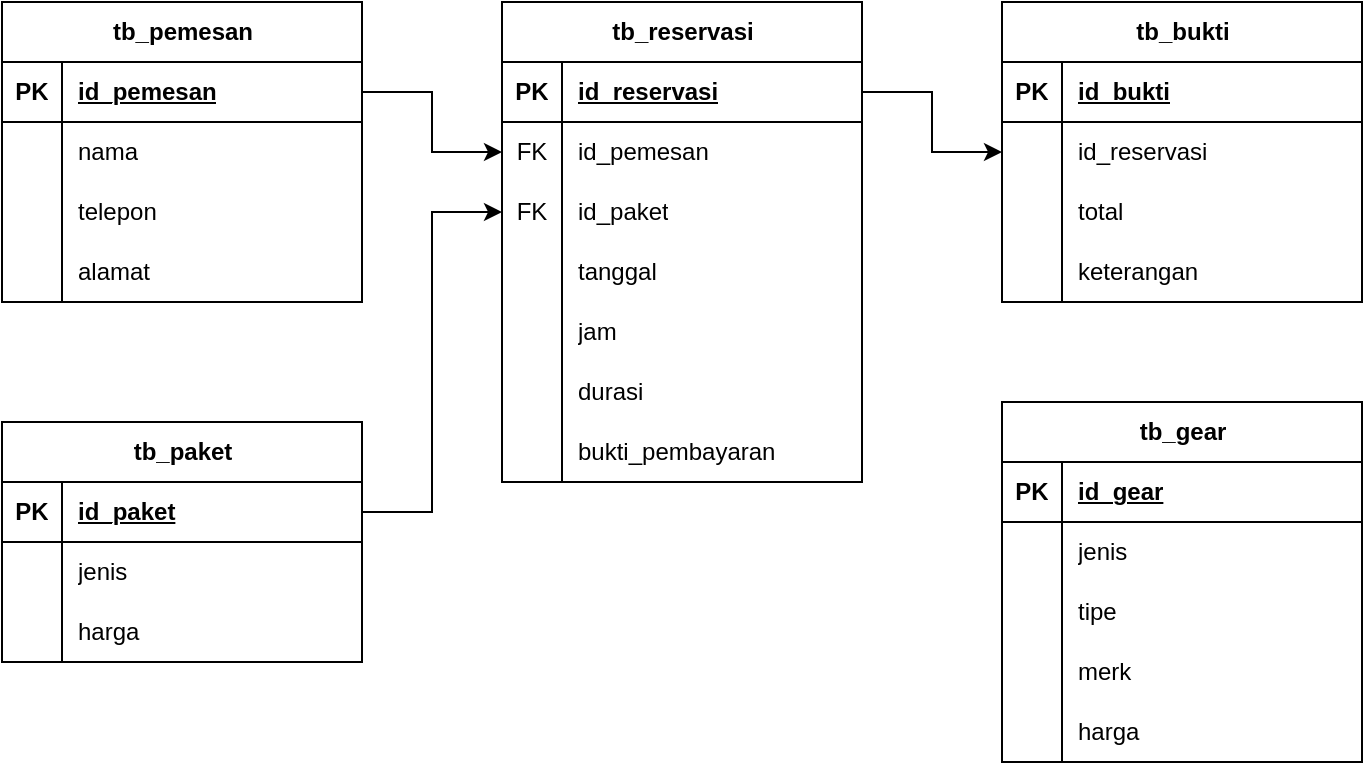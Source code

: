 <mxfile version="24.2.5" type="device">
  <diagram name="Page-1" id="-skhaAkRCs6gMfP4WIg3">
    <mxGraphModel dx="1434" dy="836" grid="1" gridSize="10" guides="1" tooltips="1" connect="1" arrows="1" fold="1" page="1" pageScale="1" pageWidth="1169" pageHeight="827" math="0" shadow="0">
      <root>
        <mxCell id="0" />
        <mxCell id="1" parent="0" />
        <mxCell id="MUs4qRMVUCmuGLGVAV7E-1" value="tb_gear" style="shape=table;startSize=30;container=1;collapsible=1;childLayout=tableLayout;fixedRows=1;rowLines=0;fontStyle=1;align=center;resizeLast=1;html=1;" vertex="1" parent="1">
          <mxGeometry x="720" y="440" width="180" height="180" as="geometry" />
        </mxCell>
        <mxCell id="MUs4qRMVUCmuGLGVAV7E-2" value="" style="shape=tableRow;horizontal=0;startSize=0;swimlaneHead=0;swimlaneBody=0;fillColor=none;collapsible=0;dropTarget=0;points=[[0,0.5],[1,0.5]];portConstraint=eastwest;top=0;left=0;right=0;bottom=1;" vertex="1" parent="MUs4qRMVUCmuGLGVAV7E-1">
          <mxGeometry y="30" width="180" height="30" as="geometry" />
        </mxCell>
        <mxCell id="MUs4qRMVUCmuGLGVAV7E-3" value="PK" style="shape=partialRectangle;connectable=0;fillColor=none;top=0;left=0;bottom=0;right=0;fontStyle=1;overflow=hidden;whiteSpace=wrap;html=1;" vertex="1" parent="MUs4qRMVUCmuGLGVAV7E-2">
          <mxGeometry width="30" height="30" as="geometry">
            <mxRectangle width="30" height="30" as="alternateBounds" />
          </mxGeometry>
        </mxCell>
        <mxCell id="MUs4qRMVUCmuGLGVAV7E-4" value="id_gear" style="shape=partialRectangle;connectable=0;fillColor=none;top=0;left=0;bottom=0;right=0;align=left;spacingLeft=6;fontStyle=5;overflow=hidden;whiteSpace=wrap;html=1;" vertex="1" parent="MUs4qRMVUCmuGLGVAV7E-2">
          <mxGeometry x="30" width="150" height="30" as="geometry">
            <mxRectangle width="150" height="30" as="alternateBounds" />
          </mxGeometry>
        </mxCell>
        <mxCell id="MUs4qRMVUCmuGLGVAV7E-5" value="" style="shape=tableRow;horizontal=0;startSize=0;swimlaneHead=0;swimlaneBody=0;fillColor=none;collapsible=0;dropTarget=0;points=[[0,0.5],[1,0.5]];portConstraint=eastwest;top=0;left=0;right=0;bottom=0;" vertex="1" parent="MUs4qRMVUCmuGLGVAV7E-1">
          <mxGeometry y="60" width="180" height="30" as="geometry" />
        </mxCell>
        <mxCell id="MUs4qRMVUCmuGLGVAV7E-6" value="" style="shape=partialRectangle;connectable=0;fillColor=none;top=0;left=0;bottom=0;right=0;editable=1;overflow=hidden;whiteSpace=wrap;html=1;" vertex="1" parent="MUs4qRMVUCmuGLGVAV7E-5">
          <mxGeometry width="30" height="30" as="geometry">
            <mxRectangle width="30" height="30" as="alternateBounds" />
          </mxGeometry>
        </mxCell>
        <mxCell id="MUs4qRMVUCmuGLGVAV7E-7" value="jenis" style="shape=partialRectangle;connectable=0;fillColor=none;top=0;left=0;bottom=0;right=0;align=left;spacingLeft=6;overflow=hidden;whiteSpace=wrap;html=1;" vertex="1" parent="MUs4qRMVUCmuGLGVAV7E-5">
          <mxGeometry x="30" width="150" height="30" as="geometry">
            <mxRectangle width="150" height="30" as="alternateBounds" />
          </mxGeometry>
        </mxCell>
        <mxCell id="MUs4qRMVUCmuGLGVAV7E-8" value="" style="shape=tableRow;horizontal=0;startSize=0;swimlaneHead=0;swimlaneBody=0;fillColor=none;collapsible=0;dropTarget=0;points=[[0,0.5],[1,0.5]];portConstraint=eastwest;top=0;left=0;right=0;bottom=0;" vertex="1" parent="MUs4qRMVUCmuGLGVAV7E-1">
          <mxGeometry y="90" width="180" height="30" as="geometry" />
        </mxCell>
        <mxCell id="MUs4qRMVUCmuGLGVAV7E-9" value="" style="shape=partialRectangle;connectable=0;fillColor=none;top=0;left=0;bottom=0;right=0;editable=1;overflow=hidden;whiteSpace=wrap;html=1;" vertex="1" parent="MUs4qRMVUCmuGLGVAV7E-8">
          <mxGeometry width="30" height="30" as="geometry">
            <mxRectangle width="30" height="30" as="alternateBounds" />
          </mxGeometry>
        </mxCell>
        <mxCell id="MUs4qRMVUCmuGLGVAV7E-10" value="tipe" style="shape=partialRectangle;connectable=0;fillColor=none;top=0;left=0;bottom=0;right=0;align=left;spacingLeft=6;overflow=hidden;whiteSpace=wrap;html=1;" vertex="1" parent="MUs4qRMVUCmuGLGVAV7E-8">
          <mxGeometry x="30" width="150" height="30" as="geometry">
            <mxRectangle width="150" height="30" as="alternateBounds" />
          </mxGeometry>
        </mxCell>
        <mxCell id="MUs4qRMVUCmuGLGVAV7E-11" value="" style="shape=tableRow;horizontal=0;startSize=0;swimlaneHead=0;swimlaneBody=0;fillColor=none;collapsible=0;dropTarget=0;points=[[0,0.5],[1,0.5]];portConstraint=eastwest;top=0;left=0;right=0;bottom=0;" vertex="1" parent="MUs4qRMVUCmuGLGVAV7E-1">
          <mxGeometry y="120" width="180" height="30" as="geometry" />
        </mxCell>
        <mxCell id="MUs4qRMVUCmuGLGVAV7E-12" value="" style="shape=partialRectangle;connectable=0;fillColor=none;top=0;left=0;bottom=0;right=0;editable=1;overflow=hidden;whiteSpace=wrap;html=1;" vertex="1" parent="MUs4qRMVUCmuGLGVAV7E-11">
          <mxGeometry width="30" height="30" as="geometry">
            <mxRectangle width="30" height="30" as="alternateBounds" />
          </mxGeometry>
        </mxCell>
        <mxCell id="MUs4qRMVUCmuGLGVAV7E-13" value="merk" style="shape=partialRectangle;connectable=0;fillColor=none;top=0;left=0;bottom=0;right=0;align=left;spacingLeft=6;overflow=hidden;whiteSpace=wrap;html=1;" vertex="1" parent="MUs4qRMVUCmuGLGVAV7E-11">
          <mxGeometry x="30" width="150" height="30" as="geometry">
            <mxRectangle width="150" height="30" as="alternateBounds" />
          </mxGeometry>
        </mxCell>
        <mxCell id="MUs4qRMVUCmuGLGVAV7E-14" style="shape=tableRow;horizontal=0;startSize=0;swimlaneHead=0;swimlaneBody=0;fillColor=none;collapsible=0;dropTarget=0;points=[[0,0.5],[1,0.5]];portConstraint=eastwest;top=0;left=0;right=0;bottom=0;" vertex="1" parent="MUs4qRMVUCmuGLGVAV7E-1">
          <mxGeometry y="150" width="180" height="30" as="geometry" />
        </mxCell>
        <mxCell id="MUs4qRMVUCmuGLGVAV7E-15" style="shape=partialRectangle;connectable=0;fillColor=none;top=0;left=0;bottom=0;right=0;editable=1;overflow=hidden;whiteSpace=wrap;html=1;" vertex="1" parent="MUs4qRMVUCmuGLGVAV7E-14">
          <mxGeometry width="30" height="30" as="geometry">
            <mxRectangle width="30" height="30" as="alternateBounds" />
          </mxGeometry>
        </mxCell>
        <mxCell id="MUs4qRMVUCmuGLGVAV7E-16" value="harga" style="shape=partialRectangle;connectable=0;fillColor=none;top=0;left=0;bottom=0;right=0;align=left;spacingLeft=6;overflow=hidden;whiteSpace=wrap;html=1;" vertex="1" parent="MUs4qRMVUCmuGLGVAV7E-14">
          <mxGeometry x="30" width="150" height="30" as="geometry">
            <mxRectangle width="150" height="30" as="alternateBounds" />
          </mxGeometry>
        </mxCell>
        <mxCell id="MUs4qRMVUCmuGLGVAV7E-17" value="tb_reservasi" style="shape=table;startSize=30;container=1;collapsible=1;childLayout=tableLayout;fixedRows=1;rowLines=0;fontStyle=1;align=center;resizeLast=1;html=1;" vertex="1" parent="1">
          <mxGeometry x="470" y="240" width="180" height="240" as="geometry" />
        </mxCell>
        <mxCell id="MUs4qRMVUCmuGLGVAV7E-18" value="" style="shape=tableRow;horizontal=0;startSize=0;swimlaneHead=0;swimlaneBody=0;fillColor=none;collapsible=0;dropTarget=0;points=[[0,0.5],[1,0.5]];portConstraint=eastwest;top=0;left=0;right=0;bottom=1;" vertex="1" parent="MUs4qRMVUCmuGLGVAV7E-17">
          <mxGeometry y="30" width="180" height="30" as="geometry" />
        </mxCell>
        <mxCell id="MUs4qRMVUCmuGLGVAV7E-19" value="PK" style="shape=partialRectangle;connectable=0;fillColor=none;top=0;left=0;bottom=0;right=0;fontStyle=1;overflow=hidden;whiteSpace=wrap;html=1;" vertex="1" parent="MUs4qRMVUCmuGLGVAV7E-18">
          <mxGeometry width="30" height="30" as="geometry">
            <mxRectangle width="30" height="30" as="alternateBounds" />
          </mxGeometry>
        </mxCell>
        <mxCell id="MUs4qRMVUCmuGLGVAV7E-20" value="id_reservasi" style="shape=partialRectangle;connectable=0;fillColor=none;top=0;left=0;bottom=0;right=0;align=left;spacingLeft=6;fontStyle=5;overflow=hidden;whiteSpace=wrap;html=1;" vertex="1" parent="MUs4qRMVUCmuGLGVAV7E-18">
          <mxGeometry x="30" width="150" height="30" as="geometry">
            <mxRectangle width="150" height="30" as="alternateBounds" />
          </mxGeometry>
        </mxCell>
        <mxCell id="MUs4qRMVUCmuGLGVAV7E-21" value="" style="shape=tableRow;horizontal=0;startSize=0;swimlaneHead=0;swimlaneBody=0;fillColor=none;collapsible=0;dropTarget=0;points=[[0,0.5],[1,0.5]];portConstraint=eastwest;top=0;left=0;right=0;bottom=0;" vertex="1" parent="MUs4qRMVUCmuGLGVAV7E-17">
          <mxGeometry y="60" width="180" height="30" as="geometry" />
        </mxCell>
        <mxCell id="MUs4qRMVUCmuGLGVAV7E-22" value="FK" style="shape=partialRectangle;connectable=0;fillColor=none;top=0;left=0;bottom=0;right=0;editable=1;overflow=hidden;whiteSpace=wrap;html=1;" vertex="1" parent="MUs4qRMVUCmuGLGVAV7E-21">
          <mxGeometry width="30" height="30" as="geometry">
            <mxRectangle width="30" height="30" as="alternateBounds" />
          </mxGeometry>
        </mxCell>
        <mxCell id="MUs4qRMVUCmuGLGVAV7E-23" value="id_pemesan" style="shape=partialRectangle;connectable=0;fillColor=none;top=0;left=0;bottom=0;right=0;align=left;spacingLeft=6;overflow=hidden;whiteSpace=wrap;html=1;" vertex="1" parent="MUs4qRMVUCmuGLGVAV7E-21">
          <mxGeometry x="30" width="150" height="30" as="geometry">
            <mxRectangle width="150" height="30" as="alternateBounds" />
          </mxGeometry>
        </mxCell>
        <mxCell id="MUs4qRMVUCmuGLGVAV7E-24" value="" style="shape=tableRow;horizontal=0;startSize=0;swimlaneHead=0;swimlaneBody=0;fillColor=none;collapsible=0;dropTarget=0;points=[[0,0.5],[1,0.5]];portConstraint=eastwest;top=0;left=0;right=0;bottom=0;" vertex="1" parent="MUs4qRMVUCmuGLGVAV7E-17">
          <mxGeometry y="90" width="180" height="30" as="geometry" />
        </mxCell>
        <mxCell id="MUs4qRMVUCmuGLGVAV7E-25" value="FK" style="shape=partialRectangle;connectable=0;fillColor=none;top=0;left=0;bottom=0;right=0;editable=1;overflow=hidden;whiteSpace=wrap;html=1;" vertex="1" parent="MUs4qRMVUCmuGLGVAV7E-24">
          <mxGeometry width="30" height="30" as="geometry">
            <mxRectangle width="30" height="30" as="alternateBounds" />
          </mxGeometry>
        </mxCell>
        <mxCell id="MUs4qRMVUCmuGLGVAV7E-26" value="id_paket" style="shape=partialRectangle;connectable=0;fillColor=none;top=0;left=0;bottom=0;right=0;align=left;spacingLeft=6;overflow=hidden;whiteSpace=wrap;html=1;" vertex="1" parent="MUs4qRMVUCmuGLGVAV7E-24">
          <mxGeometry x="30" width="150" height="30" as="geometry">
            <mxRectangle width="150" height="30" as="alternateBounds" />
          </mxGeometry>
        </mxCell>
        <mxCell id="MUs4qRMVUCmuGLGVAV7E-27" value="" style="shape=tableRow;horizontal=0;startSize=0;swimlaneHead=0;swimlaneBody=0;fillColor=none;collapsible=0;dropTarget=0;points=[[0,0.5],[1,0.5]];portConstraint=eastwest;top=0;left=0;right=0;bottom=0;" vertex="1" parent="MUs4qRMVUCmuGLGVAV7E-17">
          <mxGeometry y="120" width="180" height="30" as="geometry" />
        </mxCell>
        <mxCell id="MUs4qRMVUCmuGLGVAV7E-28" value="" style="shape=partialRectangle;connectable=0;fillColor=none;top=0;left=0;bottom=0;right=0;editable=1;overflow=hidden;whiteSpace=wrap;html=1;" vertex="1" parent="MUs4qRMVUCmuGLGVAV7E-27">
          <mxGeometry width="30" height="30" as="geometry">
            <mxRectangle width="30" height="30" as="alternateBounds" />
          </mxGeometry>
        </mxCell>
        <mxCell id="MUs4qRMVUCmuGLGVAV7E-29" value="tanggal" style="shape=partialRectangle;connectable=0;fillColor=none;top=0;left=0;bottom=0;right=0;align=left;spacingLeft=6;overflow=hidden;whiteSpace=wrap;html=1;" vertex="1" parent="MUs4qRMVUCmuGLGVAV7E-27">
          <mxGeometry x="30" width="150" height="30" as="geometry">
            <mxRectangle width="150" height="30" as="alternateBounds" />
          </mxGeometry>
        </mxCell>
        <mxCell id="MUs4qRMVUCmuGLGVAV7E-30" style="shape=tableRow;horizontal=0;startSize=0;swimlaneHead=0;swimlaneBody=0;fillColor=none;collapsible=0;dropTarget=0;points=[[0,0.5],[1,0.5]];portConstraint=eastwest;top=0;left=0;right=0;bottom=0;" vertex="1" parent="MUs4qRMVUCmuGLGVAV7E-17">
          <mxGeometry y="150" width="180" height="30" as="geometry" />
        </mxCell>
        <mxCell id="MUs4qRMVUCmuGLGVAV7E-31" style="shape=partialRectangle;connectable=0;fillColor=none;top=0;left=0;bottom=0;right=0;editable=1;overflow=hidden;whiteSpace=wrap;html=1;" vertex="1" parent="MUs4qRMVUCmuGLGVAV7E-30">
          <mxGeometry width="30" height="30" as="geometry">
            <mxRectangle width="30" height="30" as="alternateBounds" />
          </mxGeometry>
        </mxCell>
        <mxCell id="MUs4qRMVUCmuGLGVAV7E-32" value="jam" style="shape=partialRectangle;connectable=0;fillColor=none;top=0;left=0;bottom=0;right=0;align=left;spacingLeft=6;overflow=hidden;whiteSpace=wrap;html=1;" vertex="1" parent="MUs4qRMVUCmuGLGVAV7E-30">
          <mxGeometry x="30" width="150" height="30" as="geometry">
            <mxRectangle width="150" height="30" as="alternateBounds" />
          </mxGeometry>
        </mxCell>
        <mxCell id="MUs4qRMVUCmuGLGVAV7E-33" style="shape=tableRow;horizontal=0;startSize=0;swimlaneHead=0;swimlaneBody=0;fillColor=none;collapsible=0;dropTarget=0;points=[[0,0.5],[1,0.5]];portConstraint=eastwest;top=0;left=0;right=0;bottom=0;" vertex="1" parent="MUs4qRMVUCmuGLGVAV7E-17">
          <mxGeometry y="180" width="180" height="30" as="geometry" />
        </mxCell>
        <mxCell id="MUs4qRMVUCmuGLGVAV7E-34" style="shape=partialRectangle;connectable=0;fillColor=none;top=0;left=0;bottom=0;right=0;editable=1;overflow=hidden;whiteSpace=wrap;html=1;" vertex="1" parent="MUs4qRMVUCmuGLGVAV7E-33">
          <mxGeometry width="30" height="30" as="geometry">
            <mxRectangle width="30" height="30" as="alternateBounds" />
          </mxGeometry>
        </mxCell>
        <mxCell id="MUs4qRMVUCmuGLGVAV7E-35" value="durasi" style="shape=partialRectangle;connectable=0;fillColor=none;top=0;left=0;bottom=0;right=0;align=left;spacingLeft=6;overflow=hidden;whiteSpace=wrap;html=1;" vertex="1" parent="MUs4qRMVUCmuGLGVAV7E-33">
          <mxGeometry x="30" width="150" height="30" as="geometry">
            <mxRectangle width="150" height="30" as="alternateBounds" />
          </mxGeometry>
        </mxCell>
        <mxCell id="MUs4qRMVUCmuGLGVAV7E-36" style="shape=tableRow;horizontal=0;startSize=0;swimlaneHead=0;swimlaneBody=0;fillColor=none;collapsible=0;dropTarget=0;points=[[0,0.5],[1,0.5]];portConstraint=eastwest;top=0;left=0;right=0;bottom=0;" vertex="1" parent="MUs4qRMVUCmuGLGVAV7E-17">
          <mxGeometry y="210" width="180" height="30" as="geometry" />
        </mxCell>
        <mxCell id="MUs4qRMVUCmuGLGVAV7E-37" style="shape=partialRectangle;connectable=0;fillColor=none;top=0;left=0;bottom=0;right=0;editable=1;overflow=hidden;whiteSpace=wrap;html=1;" vertex="1" parent="MUs4qRMVUCmuGLGVAV7E-36">
          <mxGeometry width="30" height="30" as="geometry">
            <mxRectangle width="30" height="30" as="alternateBounds" />
          </mxGeometry>
        </mxCell>
        <mxCell id="MUs4qRMVUCmuGLGVAV7E-38" value="bukti_pembayaran" style="shape=partialRectangle;connectable=0;fillColor=none;top=0;left=0;bottom=0;right=0;align=left;spacingLeft=6;overflow=hidden;whiteSpace=wrap;html=1;" vertex="1" parent="MUs4qRMVUCmuGLGVAV7E-36">
          <mxGeometry x="30" width="150" height="30" as="geometry">
            <mxRectangle width="150" height="30" as="alternateBounds" />
          </mxGeometry>
        </mxCell>
        <mxCell id="MUs4qRMVUCmuGLGVAV7E-39" value="tb_pemesan" style="shape=table;startSize=30;container=1;collapsible=1;childLayout=tableLayout;fixedRows=1;rowLines=0;fontStyle=1;align=center;resizeLast=1;html=1;" vertex="1" parent="1">
          <mxGeometry x="220" y="240" width="180" height="150" as="geometry" />
        </mxCell>
        <mxCell id="MUs4qRMVUCmuGLGVAV7E-40" value="" style="shape=tableRow;horizontal=0;startSize=0;swimlaneHead=0;swimlaneBody=0;fillColor=none;collapsible=0;dropTarget=0;points=[[0,0.5],[1,0.5]];portConstraint=eastwest;top=0;left=0;right=0;bottom=1;" vertex="1" parent="MUs4qRMVUCmuGLGVAV7E-39">
          <mxGeometry y="30" width="180" height="30" as="geometry" />
        </mxCell>
        <mxCell id="MUs4qRMVUCmuGLGVAV7E-41" value="PK" style="shape=partialRectangle;connectable=0;fillColor=none;top=0;left=0;bottom=0;right=0;fontStyle=1;overflow=hidden;whiteSpace=wrap;html=1;" vertex="1" parent="MUs4qRMVUCmuGLGVAV7E-40">
          <mxGeometry width="30" height="30" as="geometry">
            <mxRectangle width="30" height="30" as="alternateBounds" />
          </mxGeometry>
        </mxCell>
        <mxCell id="MUs4qRMVUCmuGLGVAV7E-42" value="id_pemesan" style="shape=partialRectangle;connectable=0;fillColor=none;top=0;left=0;bottom=0;right=0;align=left;spacingLeft=6;fontStyle=5;overflow=hidden;whiteSpace=wrap;html=1;" vertex="1" parent="MUs4qRMVUCmuGLGVAV7E-40">
          <mxGeometry x="30" width="150" height="30" as="geometry">
            <mxRectangle width="150" height="30" as="alternateBounds" />
          </mxGeometry>
        </mxCell>
        <mxCell id="MUs4qRMVUCmuGLGVAV7E-43" value="" style="shape=tableRow;horizontal=0;startSize=0;swimlaneHead=0;swimlaneBody=0;fillColor=none;collapsible=0;dropTarget=0;points=[[0,0.5],[1,0.5]];portConstraint=eastwest;top=0;left=0;right=0;bottom=0;" vertex="1" parent="MUs4qRMVUCmuGLGVAV7E-39">
          <mxGeometry y="60" width="180" height="30" as="geometry" />
        </mxCell>
        <mxCell id="MUs4qRMVUCmuGLGVAV7E-44" value="" style="shape=partialRectangle;connectable=0;fillColor=none;top=0;left=0;bottom=0;right=0;editable=1;overflow=hidden;whiteSpace=wrap;html=1;" vertex="1" parent="MUs4qRMVUCmuGLGVAV7E-43">
          <mxGeometry width="30" height="30" as="geometry">
            <mxRectangle width="30" height="30" as="alternateBounds" />
          </mxGeometry>
        </mxCell>
        <mxCell id="MUs4qRMVUCmuGLGVAV7E-45" value="nama" style="shape=partialRectangle;connectable=0;fillColor=none;top=0;left=0;bottom=0;right=0;align=left;spacingLeft=6;overflow=hidden;whiteSpace=wrap;html=1;" vertex="1" parent="MUs4qRMVUCmuGLGVAV7E-43">
          <mxGeometry x="30" width="150" height="30" as="geometry">
            <mxRectangle width="150" height="30" as="alternateBounds" />
          </mxGeometry>
        </mxCell>
        <mxCell id="MUs4qRMVUCmuGLGVAV7E-46" value="" style="shape=tableRow;horizontal=0;startSize=0;swimlaneHead=0;swimlaneBody=0;fillColor=none;collapsible=0;dropTarget=0;points=[[0,0.5],[1,0.5]];portConstraint=eastwest;top=0;left=0;right=0;bottom=0;" vertex="1" parent="MUs4qRMVUCmuGLGVAV7E-39">
          <mxGeometry y="90" width="180" height="30" as="geometry" />
        </mxCell>
        <mxCell id="MUs4qRMVUCmuGLGVAV7E-47" value="" style="shape=partialRectangle;connectable=0;fillColor=none;top=0;left=0;bottom=0;right=0;editable=1;overflow=hidden;whiteSpace=wrap;html=1;" vertex="1" parent="MUs4qRMVUCmuGLGVAV7E-46">
          <mxGeometry width="30" height="30" as="geometry">
            <mxRectangle width="30" height="30" as="alternateBounds" />
          </mxGeometry>
        </mxCell>
        <mxCell id="MUs4qRMVUCmuGLGVAV7E-48" value="telepon" style="shape=partialRectangle;connectable=0;fillColor=none;top=0;left=0;bottom=0;right=0;align=left;spacingLeft=6;overflow=hidden;whiteSpace=wrap;html=1;" vertex="1" parent="MUs4qRMVUCmuGLGVAV7E-46">
          <mxGeometry x="30" width="150" height="30" as="geometry">
            <mxRectangle width="150" height="30" as="alternateBounds" />
          </mxGeometry>
        </mxCell>
        <mxCell id="MUs4qRMVUCmuGLGVAV7E-49" value="" style="shape=tableRow;horizontal=0;startSize=0;swimlaneHead=0;swimlaneBody=0;fillColor=none;collapsible=0;dropTarget=0;points=[[0,0.5],[1,0.5]];portConstraint=eastwest;top=0;left=0;right=0;bottom=0;" vertex="1" parent="MUs4qRMVUCmuGLGVAV7E-39">
          <mxGeometry y="120" width="180" height="30" as="geometry" />
        </mxCell>
        <mxCell id="MUs4qRMVUCmuGLGVAV7E-50" value="" style="shape=partialRectangle;connectable=0;fillColor=none;top=0;left=0;bottom=0;right=0;editable=1;overflow=hidden;whiteSpace=wrap;html=1;" vertex="1" parent="MUs4qRMVUCmuGLGVAV7E-49">
          <mxGeometry width="30" height="30" as="geometry">
            <mxRectangle width="30" height="30" as="alternateBounds" />
          </mxGeometry>
        </mxCell>
        <mxCell id="MUs4qRMVUCmuGLGVAV7E-51" value="alamat" style="shape=partialRectangle;connectable=0;fillColor=none;top=0;left=0;bottom=0;right=0;align=left;spacingLeft=6;overflow=hidden;whiteSpace=wrap;html=1;" vertex="1" parent="MUs4qRMVUCmuGLGVAV7E-49">
          <mxGeometry x="30" width="150" height="30" as="geometry">
            <mxRectangle width="150" height="30" as="alternateBounds" />
          </mxGeometry>
        </mxCell>
        <mxCell id="MUs4qRMVUCmuGLGVAV7E-52" value="tb_bukti" style="shape=table;startSize=30;container=1;collapsible=1;childLayout=tableLayout;fixedRows=1;rowLines=0;fontStyle=1;align=center;resizeLast=1;html=1;" vertex="1" parent="1">
          <mxGeometry x="720" y="240" width="180" height="150" as="geometry" />
        </mxCell>
        <mxCell id="MUs4qRMVUCmuGLGVAV7E-53" value="" style="shape=tableRow;horizontal=0;startSize=0;swimlaneHead=0;swimlaneBody=0;fillColor=none;collapsible=0;dropTarget=0;points=[[0,0.5],[1,0.5]];portConstraint=eastwest;top=0;left=0;right=0;bottom=1;" vertex="1" parent="MUs4qRMVUCmuGLGVAV7E-52">
          <mxGeometry y="30" width="180" height="30" as="geometry" />
        </mxCell>
        <mxCell id="MUs4qRMVUCmuGLGVAV7E-54" value="PK" style="shape=partialRectangle;connectable=0;fillColor=none;top=0;left=0;bottom=0;right=0;fontStyle=1;overflow=hidden;whiteSpace=wrap;html=1;" vertex="1" parent="MUs4qRMVUCmuGLGVAV7E-53">
          <mxGeometry width="30" height="30" as="geometry">
            <mxRectangle width="30" height="30" as="alternateBounds" />
          </mxGeometry>
        </mxCell>
        <mxCell id="MUs4qRMVUCmuGLGVAV7E-55" value="id_bukti" style="shape=partialRectangle;connectable=0;fillColor=none;top=0;left=0;bottom=0;right=0;align=left;spacingLeft=6;fontStyle=5;overflow=hidden;whiteSpace=wrap;html=1;" vertex="1" parent="MUs4qRMVUCmuGLGVAV7E-53">
          <mxGeometry x="30" width="150" height="30" as="geometry">
            <mxRectangle width="150" height="30" as="alternateBounds" />
          </mxGeometry>
        </mxCell>
        <mxCell id="MUs4qRMVUCmuGLGVAV7E-56" value="" style="shape=tableRow;horizontal=0;startSize=0;swimlaneHead=0;swimlaneBody=0;fillColor=none;collapsible=0;dropTarget=0;points=[[0,0.5],[1,0.5]];portConstraint=eastwest;top=0;left=0;right=0;bottom=0;" vertex="1" parent="MUs4qRMVUCmuGLGVAV7E-52">
          <mxGeometry y="60" width="180" height="30" as="geometry" />
        </mxCell>
        <mxCell id="MUs4qRMVUCmuGLGVAV7E-57" value="" style="shape=partialRectangle;connectable=0;fillColor=none;top=0;left=0;bottom=0;right=0;editable=1;overflow=hidden;whiteSpace=wrap;html=1;" vertex="1" parent="MUs4qRMVUCmuGLGVAV7E-56">
          <mxGeometry width="30" height="30" as="geometry">
            <mxRectangle width="30" height="30" as="alternateBounds" />
          </mxGeometry>
        </mxCell>
        <mxCell id="MUs4qRMVUCmuGLGVAV7E-58" value="id_reservasi" style="shape=partialRectangle;connectable=0;fillColor=none;top=0;left=0;bottom=0;right=0;align=left;spacingLeft=6;overflow=hidden;whiteSpace=wrap;html=1;" vertex="1" parent="MUs4qRMVUCmuGLGVAV7E-56">
          <mxGeometry x="30" width="150" height="30" as="geometry">
            <mxRectangle width="150" height="30" as="alternateBounds" />
          </mxGeometry>
        </mxCell>
        <mxCell id="MUs4qRMVUCmuGLGVAV7E-59" value="" style="shape=tableRow;horizontal=0;startSize=0;swimlaneHead=0;swimlaneBody=0;fillColor=none;collapsible=0;dropTarget=0;points=[[0,0.5],[1,0.5]];portConstraint=eastwest;top=0;left=0;right=0;bottom=0;" vertex="1" parent="MUs4qRMVUCmuGLGVAV7E-52">
          <mxGeometry y="90" width="180" height="30" as="geometry" />
        </mxCell>
        <mxCell id="MUs4qRMVUCmuGLGVAV7E-60" value="" style="shape=partialRectangle;connectable=0;fillColor=none;top=0;left=0;bottom=0;right=0;editable=1;overflow=hidden;whiteSpace=wrap;html=1;" vertex="1" parent="MUs4qRMVUCmuGLGVAV7E-59">
          <mxGeometry width="30" height="30" as="geometry">
            <mxRectangle width="30" height="30" as="alternateBounds" />
          </mxGeometry>
        </mxCell>
        <mxCell id="MUs4qRMVUCmuGLGVAV7E-61" value="total" style="shape=partialRectangle;connectable=0;fillColor=none;top=0;left=0;bottom=0;right=0;align=left;spacingLeft=6;overflow=hidden;whiteSpace=wrap;html=1;" vertex="1" parent="MUs4qRMVUCmuGLGVAV7E-59">
          <mxGeometry x="30" width="150" height="30" as="geometry">
            <mxRectangle width="150" height="30" as="alternateBounds" />
          </mxGeometry>
        </mxCell>
        <mxCell id="MUs4qRMVUCmuGLGVAV7E-62" value="" style="shape=tableRow;horizontal=0;startSize=0;swimlaneHead=0;swimlaneBody=0;fillColor=none;collapsible=0;dropTarget=0;points=[[0,0.5],[1,0.5]];portConstraint=eastwest;top=0;left=0;right=0;bottom=0;" vertex="1" parent="MUs4qRMVUCmuGLGVAV7E-52">
          <mxGeometry y="120" width="180" height="30" as="geometry" />
        </mxCell>
        <mxCell id="MUs4qRMVUCmuGLGVAV7E-63" value="" style="shape=partialRectangle;connectable=0;fillColor=none;top=0;left=0;bottom=0;right=0;editable=1;overflow=hidden;whiteSpace=wrap;html=1;" vertex="1" parent="MUs4qRMVUCmuGLGVAV7E-62">
          <mxGeometry width="30" height="30" as="geometry">
            <mxRectangle width="30" height="30" as="alternateBounds" />
          </mxGeometry>
        </mxCell>
        <mxCell id="MUs4qRMVUCmuGLGVAV7E-64" value="keterangan" style="shape=partialRectangle;connectable=0;fillColor=none;top=0;left=0;bottom=0;right=0;align=left;spacingLeft=6;overflow=hidden;whiteSpace=wrap;html=1;" vertex="1" parent="MUs4qRMVUCmuGLGVAV7E-62">
          <mxGeometry x="30" width="150" height="30" as="geometry">
            <mxRectangle width="150" height="30" as="alternateBounds" />
          </mxGeometry>
        </mxCell>
        <mxCell id="MUs4qRMVUCmuGLGVAV7E-65" value="tb_paket" style="shape=table;startSize=30;container=1;collapsible=1;childLayout=tableLayout;fixedRows=1;rowLines=0;fontStyle=1;align=center;resizeLast=1;html=1;" vertex="1" parent="1">
          <mxGeometry x="220" y="450" width="180" height="120" as="geometry" />
        </mxCell>
        <mxCell id="MUs4qRMVUCmuGLGVAV7E-66" value="" style="shape=tableRow;horizontal=0;startSize=0;swimlaneHead=0;swimlaneBody=0;fillColor=none;collapsible=0;dropTarget=0;points=[[0,0.5],[1,0.5]];portConstraint=eastwest;top=0;left=0;right=0;bottom=1;" vertex="1" parent="MUs4qRMVUCmuGLGVAV7E-65">
          <mxGeometry y="30" width="180" height="30" as="geometry" />
        </mxCell>
        <mxCell id="MUs4qRMVUCmuGLGVAV7E-67" value="PK" style="shape=partialRectangle;connectable=0;fillColor=none;top=0;left=0;bottom=0;right=0;fontStyle=1;overflow=hidden;whiteSpace=wrap;html=1;" vertex="1" parent="MUs4qRMVUCmuGLGVAV7E-66">
          <mxGeometry width="30" height="30" as="geometry">
            <mxRectangle width="30" height="30" as="alternateBounds" />
          </mxGeometry>
        </mxCell>
        <mxCell id="MUs4qRMVUCmuGLGVAV7E-68" value="id_paket" style="shape=partialRectangle;connectable=0;fillColor=none;top=0;left=0;bottom=0;right=0;align=left;spacingLeft=6;fontStyle=5;overflow=hidden;whiteSpace=wrap;html=1;" vertex="1" parent="MUs4qRMVUCmuGLGVAV7E-66">
          <mxGeometry x="30" width="150" height="30" as="geometry">
            <mxRectangle width="150" height="30" as="alternateBounds" />
          </mxGeometry>
        </mxCell>
        <mxCell id="MUs4qRMVUCmuGLGVAV7E-69" value="" style="shape=tableRow;horizontal=0;startSize=0;swimlaneHead=0;swimlaneBody=0;fillColor=none;collapsible=0;dropTarget=0;points=[[0,0.5],[1,0.5]];portConstraint=eastwest;top=0;left=0;right=0;bottom=0;" vertex="1" parent="MUs4qRMVUCmuGLGVAV7E-65">
          <mxGeometry y="60" width="180" height="30" as="geometry" />
        </mxCell>
        <mxCell id="MUs4qRMVUCmuGLGVAV7E-70" value="" style="shape=partialRectangle;connectable=0;fillColor=none;top=0;left=0;bottom=0;right=0;editable=1;overflow=hidden;whiteSpace=wrap;html=1;" vertex="1" parent="MUs4qRMVUCmuGLGVAV7E-69">
          <mxGeometry width="30" height="30" as="geometry">
            <mxRectangle width="30" height="30" as="alternateBounds" />
          </mxGeometry>
        </mxCell>
        <mxCell id="MUs4qRMVUCmuGLGVAV7E-71" value="jenis" style="shape=partialRectangle;connectable=0;fillColor=none;top=0;left=0;bottom=0;right=0;align=left;spacingLeft=6;overflow=hidden;whiteSpace=wrap;html=1;" vertex="1" parent="MUs4qRMVUCmuGLGVAV7E-69">
          <mxGeometry x="30" width="150" height="30" as="geometry">
            <mxRectangle width="150" height="30" as="alternateBounds" />
          </mxGeometry>
        </mxCell>
        <mxCell id="MUs4qRMVUCmuGLGVAV7E-72" value="" style="shape=tableRow;horizontal=0;startSize=0;swimlaneHead=0;swimlaneBody=0;fillColor=none;collapsible=0;dropTarget=0;points=[[0,0.5],[1,0.5]];portConstraint=eastwest;top=0;left=0;right=0;bottom=0;" vertex="1" parent="MUs4qRMVUCmuGLGVAV7E-65">
          <mxGeometry y="90" width="180" height="30" as="geometry" />
        </mxCell>
        <mxCell id="MUs4qRMVUCmuGLGVAV7E-73" value="" style="shape=partialRectangle;connectable=0;fillColor=none;top=0;left=0;bottom=0;right=0;editable=1;overflow=hidden;whiteSpace=wrap;html=1;" vertex="1" parent="MUs4qRMVUCmuGLGVAV7E-72">
          <mxGeometry width="30" height="30" as="geometry">
            <mxRectangle width="30" height="30" as="alternateBounds" />
          </mxGeometry>
        </mxCell>
        <mxCell id="MUs4qRMVUCmuGLGVAV7E-74" value="harga" style="shape=partialRectangle;connectable=0;fillColor=none;top=0;left=0;bottom=0;right=0;align=left;spacingLeft=6;overflow=hidden;whiteSpace=wrap;html=1;" vertex="1" parent="MUs4qRMVUCmuGLGVAV7E-72">
          <mxGeometry x="30" width="150" height="30" as="geometry">
            <mxRectangle width="150" height="30" as="alternateBounds" />
          </mxGeometry>
        </mxCell>
        <mxCell id="MUs4qRMVUCmuGLGVAV7E-78" style="edgeStyle=orthogonalEdgeStyle;rounded=0;orthogonalLoop=1;jettySize=auto;html=1;entryX=0;entryY=0.5;entryDx=0;entryDy=0;" edge="1" parent="1" source="MUs4qRMVUCmuGLGVAV7E-40" target="MUs4qRMVUCmuGLGVAV7E-21">
          <mxGeometry relative="1" as="geometry" />
        </mxCell>
        <mxCell id="MUs4qRMVUCmuGLGVAV7E-79" style="edgeStyle=orthogonalEdgeStyle;rounded=0;orthogonalLoop=1;jettySize=auto;html=1;entryX=0;entryY=0.5;entryDx=0;entryDy=0;" edge="1" parent="1" source="MUs4qRMVUCmuGLGVAV7E-66" target="MUs4qRMVUCmuGLGVAV7E-24">
          <mxGeometry relative="1" as="geometry" />
        </mxCell>
        <mxCell id="MUs4qRMVUCmuGLGVAV7E-80" style="edgeStyle=orthogonalEdgeStyle;rounded=0;orthogonalLoop=1;jettySize=auto;html=1;" edge="1" parent="1" source="MUs4qRMVUCmuGLGVAV7E-18" target="MUs4qRMVUCmuGLGVAV7E-56">
          <mxGeometry relative="1" as="geometry" />
        </mxCell>
      </root>
    </mxGraphModel>
  </diagram>
</mxfile>
